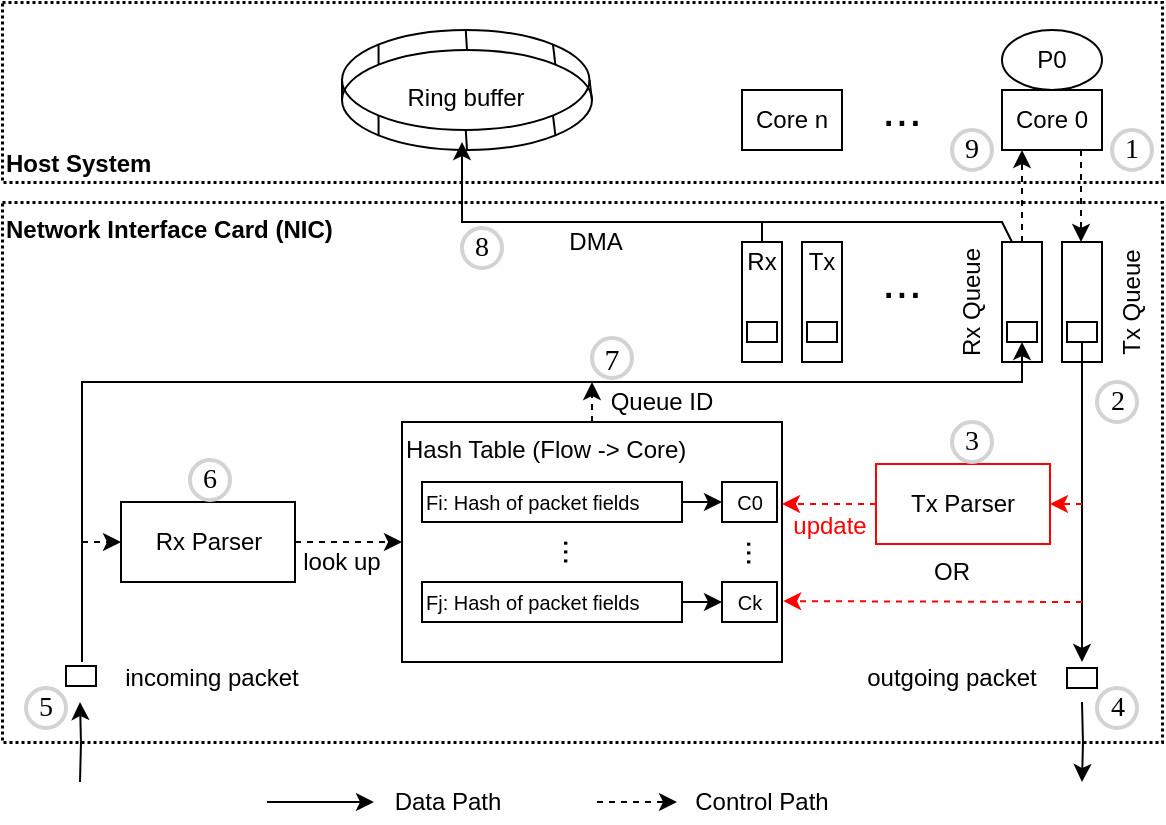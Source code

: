<mxfile version="16.1.4" type="github">
  <diagram id="lbfQmCa6lwjdrvD3shnV" name="Page-1">
    <mxGraphModel dx="1038" dy="521" grid="1" gridSize="10" guides="1" tooltips="1" connect="1" arrows="1" fold="1" page="1" pageScale="1" pageWidth="600" pageHeight="450" math="0" shadow="0">
      <root>
        <mxCell id="0" />
        <mxCell id="1" parent="0" />
        <mxCell id="1WkqQtghBWtEtzldfZGd-91" value="&lt;b&gt;Host System&lt;/b&gt;" style="rounded=0;whiteSpace=wrap;html=1;dashed=1;dashPattern=1 1;strokeWidth=1.5;fillColor=none;verticalAlign=bottom;align=left;" parent="1" vertex="1">
          <mxGeometry x="10" y="20" width="580" height="90" as="geometry" />
        </mxCell>
        <mxCell id="1WkqQtghBWtEtzldfZGd-90" value="&lt;font style=&quot;font-size: 12px&quot;&gt;&lt;b&gt;Network Interface Card (NIC)&lt;/b&gt;&lt;/font&gt;" style="rounded=0;whiteSpace=wrap;html=1;fillColor=none;verticalAlign=top;dashed=1;dashPattern=1 1;strokeWidth=1.5;align=left;" parent="1" vertex="1">
          <mxGeometry x="10" y="120" width="580" height="270" as="geometry" />
        </mxCell>
        <mxCell id="1WkqQtghBWtEtzldfZGd-75" value="" style="ellipse;whiteSpace=wrap;html=1;verticalAlign=top;fillColor=none;" parent="1" vertex="1">
          <mxGeometry x="180" y="44" width="125" height="50" as="geometry" />
        </mxCell>
        <mxCell id="1WkqQtghBWtEtzldfZGd-138" style="edgeStyle=none;rounded=0;orthogonalLoop=1;jettySize=auto;html=1;entryX=0.5;entryY=0;entryDx=0;entryDy=0;fontSize=16;fontColor=#000000;endArrow=classic;endFill=1;strokeColor=#000000;dashed=1;exitX=0.5;exitY=0;exitDx=0;exitDy=0;" parent="1" source="1WkqQtghBWtEtzldfZGd-3" edge="1">
          <mxGeometry relative="1" as="geometry">
            <mxPoint x="520" y="94" as="targetPoint" />
          </mxGeometry>
        </mxCell>
        <mxCell id="1WkqQtghBWtEtzldfZGd-1" value="Core 0" style="rounded=0;whiteSpace=wrap;html=1;" parent="1" vertex="1">
          <mxGeometry x="510" y="64" width="50" height="30" as="geometry" />
        </mxCell>
        <mxCell id="1WkqQtghBWtEtzldfZGd-2" value="P0" style="ellipse;whiteSpace=wrap;html=1;" parent="1" vertex="1">
          <mxGeometry x="510" y="34" width="50" height="30" as="geometry" />
        </mxCell>
        <mxCell id="1WkqQtghBWtEtzldfZGd-135" style="edgeStyle=none;rounded=0;orthogonalLoop=1;jettySize=auto;html=1;exitX=0.25;exitY=0;exitDx=0;exitDy=0;fontSize=16;fontColor=#000000;endArrow=none;endFill=0;strokeColor=#000000;" parent="1" source="1WkqQtghBWtEtzldfZGd-3" edge="1">
          <mxGeometry relative="1" as="geometry">
            <mxPoint x="390" y="130" as="targetPoint" />
            <Array as="points">
              <mxPoint x="510" y="130" />
            </Array>
          </mxGeometry>
        </mxCell>
        <mxCell id="1WkqQtghBWtEtzldfZGd-3" value="" style="rounded=0;whiteSpace=wrap;html=1;fontStyle=0" parent="1" vertex="1">
          <mxGeometry x="510" y="140" width="20" height="60" as="geometry" />
        </mxCell>
        <mxCell id="1WkqQtghBWtEtzldfZGd-4" value="" style="rounded=0;whiteSpace=wrap;html=1;fontStyle=0" parent="1" vertex="1">
          <mxGeometry x="540" y="140" width="20" height="60" as="geometry" />
        </mxCell>
        <mxCell id="1WkqQtghBWtEtzldfZGd-5" value="Rx Queue" style="text;html=1;strokeColor=none;fillColor=none;align=center;verticalAlign=middle;whiteSpace=wrap;rounded=0;rotation=-90;" parent="1" vertex="1">
          <mxGeometry x="460" y="160" width="70" height="20" as="geometry" />
        </mxCell>
        <mxCell id="1WkqQtghBWtEtzldfZGd-6" value="Tx Queue" style="text;html=1;strokeColor=none;fillColor=none;align=center;verticalAlign=middle;whiteSpace=wrap;rounded=0;rotation=-90;" parent="1" vertex="1">
          <mxGeometry x="540" y="160" width="70" height="20" as="geometry" />
        </mxCell>
        <mxCell id="1WkqQtghBWtEtzldfZGd-7" value="" style="rounded=0;whiteSpace=wrap;html=1;" parent="1" vertex="1">
          <mxGeometry x="512.5" y="180" width="15" height="10" as="geometry" />
        </mxCell>
        <mxCell id="1WkqQtghBWtEtzldfZGd-31" style="rounded=0;orthogonalLoop=1;jettySize=auto;html=1;" parent="1" source="1WkqQtghBWtEtzldfZGd-9" edge="1">
          <mxGeometry relative="1" as="geometry">
            <mxPoint x="550" y="350" as="targetPoint" />
            <Array as="points">
              <mxPoint x="550" y="290" />
            </Array>
          </mxGeometry>
        </mxCell>
        <mxCell id="1WkqQtghBWtEtzldfZGd-9" value="" style="rounded=0;whiteSpace=wrap;html=1;" parent="1" vertex="1">
          <mxGeometry x="542.5" y="180" width="15" height="10" as="geometry" />
        </mxCell>
        <mxCell id="1WkqQtghBWtEtzldfZGd-44" style="edgeStyle=none;rounded=0;orthogonalLoop=1;jettySize=auto;html=1;exitX=0.5;exitY=0;exitDx=0;exitDy=0;dashed=1;" parent="1" source="1WkqQtghBWtEtzldfZGd-13" edge="1">
          <mxGeometry relative="1" as="geometry">
            <mxPoint x="305" y="210" as="targetPoint" />
          </mxGeometry>
        </mxCell>
        <mxCell id="1WkqQtghBWtEtzldfZGd-13" value="Hash Table (Flow -&amp;gt; Core)" style="rounded=0;whiteSpace=wrap;html=1;align=left;verticalAlign=top;fontStyle=0" parent="1" vertex="1">
          <mxGeometry x="210" y="230" width="190" height="120" as="geometry" />
        </mxCell>
        <mxCell id="1WkqQtghBWtEtzldfZGd-21" style="edgeStyle=orthogonalEdgeStyle;rounded=0;orthogonalLoop=1;jettySize=auto;html=1;" parent="1" edge="1">
          <mxGeometry relative="1" as="geometry">
            <mxPoint x="550" y="410" as="targetPoint" />
            <mxPoint x="550" y="370" as="sourcePoint" />
          </mxGeometry>
        </mxCell>
        <mxCell id="1WkqQtghBWtEtzldfZGd-22" value="" style="rounded=0;whiteSpace=wrap;html=1;" parent="1" vertex="1">
          <mxGeometry x="542.5" y="353" width="15" height="10" as="geometry" />
        </mxCell>
        <mxCell id="1WkqQtghBWtEtzldfZGd-36" style="edgeStyle=none;rounded=0;orthogonalLoop=1;jettySize=auto;html=1;entryX=1;entryY=0.5;entryDx=0;entryDy=0;dashed=1;strokeColor=#FF0000;" parent="1" target="1WkqQtghBWtEtzldfZGd-23" edge="1">
          <mxGeometry relative="1" as="geometry">
            <mxPoint x="474" y="331" as="targetPoint" />
            <mxPoint x="550" y="271" as="sourcePoint" />
          </mxGeometry>
        </mxCell>
        <mxCell id="1WkqQtghBWtEtzldfZGd-37" style="edgeStyle=none;rounded=0;orthogonalLoop=1;jettySize=auto;html=1;exitX=0;exitY=0.5;exitDx=0;exitDy=0;entryX=1;entryY=0.5;entryDx=0;entryDy=0;dashed=1;strokeColor=#FF0000;" parent="1" source="1WkqQtghBWtEtzldfZGd-23" edge="1">
          <mxGeometry relative="1" as="geometry">
            <mxPoint x="400" y="271" as="targetPoint" />
          </mxGeometry>
        </mxCell>
        <mxCell id="1WkqQtghBWtEtzldfZGd-23" value="Tx Parser" style="rounded=0;whiteSpace=wrap;html=1;strokeColor=#FF0000;fontStyle=0;perimeterSpacing=0;" parent="1" vertex="1">
          <mxGeometry x="447" y="251" width="87" height="40" as="geometry" />
        </mxCell>
        <mxCell id="1WkqQtghBWtEtzldfZGd-34" value="" style="rounded=0;whiteSpace=wrap;html=1;" parent="1" vertex="1">
          <mxGeometry x="42" y="352" width="15" height="10" as="geometry" />
        </mxCell>
        <mxCell id="1WkqQtghBWtEtzldfZGd-42" style="edgeStyle=none;rounded=0;orthogonalLoop=1;jettySize=auto;html=1;dashed=1;entryX=0;entryY=0.5;entryDx=0;entryDy=0;" parent="1" target="1WkqQtghBWtEtzldfZGd-35" edge="1">
          <mxGeometry relative="1" as="geometry">
            <mxPoint x="50" y="290" as="targetPoint" />
            <mxPoint x="50" y="290" as="sourcePoint" />
          </mxGeometry>
        </mxCell>
        <mxCell id="1WkqQtghBWtEtzldfZGd-43" style="edgeStyle=none;rounded=0;orthogonalLoop=1;jettySize=auto;html=1;exitX=1;exitY=0.5;exitDx=0;exitDy=0;entryX=0;entryY=0.5;entryDx=0;entryDy=0;dashed=1;" parent="1" source="1WkqQtghBWtEtzldfZGd-35" target="1WkqQtghBWtEtzldfZGd-13" edge="1">
          <mxGeometry relative="1" as="geometry" />
        </mxCell>
        <mxCell id="1WkqQtghBWtEtzldfZGd-35" value="Rx Parser" style="rounded=0;whiteSpace=wrap;html=1;fontStyle=0" parent="1" vertex="1">
          <mxGeometry x="69.5" y="270" width="87" height="40" as="geometry" />
        </mxCell>
        <mxCell id="1WkqQtghBWtEtzldfZGd-38" style="rounded=0;orthogonalLoop=1;jettySize=auto;html=1;entryX=0.5;entryY=1;entryDx=0;entryDy=0;" parent="1" target="1WkqQtghBWtEtzldfZGd-7" edge="1">
          <mxGeometry relative="1" as="geometry">
            <mxPoint x="50" y="300" as="sourcePoint" />
            <mxPoint x="60" y="370" as="targetPoint" />
            <Array as="points">
              <mxPoint x="50" y="350" />
              <mxPoint x="50" y="210" />
              <mxPoint x="520" y="210" />
            </Array>
          </mxGeometry>
        </mxCell>
        <mxCell id="1WkqQtghBWtEtzldfZGd-41" style="edgeStyle=orthogonalEdgeStyle;rounded=0;orthogonalLoop=1;jettySize=auto;html=1;" parent="1" edge="1">
          <mxGeometry relative="1" as="geometry">
            <mxPoint x="49" y="370" as="targetPoint" />
            <mxPoint x="49" y="410" as="sourcePoint" />
          </mxGeometry>
        </mxCell>
        <mxCell id="1WkqQtghBWtEtzldfZGd-63" value="Core n" style="rounded=0;whiteSpace=wrap;html=1;" parent="1" vertex="1">
          <mxGeometry x="380" y="64" width="50" height="30" as="geometry" />
        </mxCell>
        <mxCell id="1WkqQtghBWtEtzldfZGd-65" value="" style="rounded=0;whiteSpace=wrap;html=1;" parent="1" vertex="1">
          <mxGeometry x="380" y="140" width="20" height="60" as="geometry" />
        </mxCell>
        <mxCell id="1WkqQtghBWtEtzldfZGd-66" value="" style="rounded=0;whiteSpace=wrap;html=1;fontStyle=0" parent="1" vertex="1">
          <mxGeometry x="410" y="140" width="20" height="60" as="geometry" />
        </mxCell>
        <mxCell id="1WkqQtghBWtEtzldfZGd-69" value="" style="rounded=0;whiteSpace=wrap;html=1;" parent="1" vertex="1">
          <mxGeometry x="382.5" y="180" width="15" height="10" as="geometry" />
        </mxCell>
        <mxCell id="1WkqQtghBWtEtzldfZGd-70" value="" style="rounded=0;whiteSpace=wrap;html=1;" parent="1" vertex="1">
          <mxGeometry x="412.5" y="180" width="15" height="10" as="geometry" />
        </mxCell>
        <mxCell id="1WkqQtghBWtEtzldfZGd-71" value="&lt;font style=&quot;font-size: 24px&quot;&gt;...&lt;/font&gt;" style="text;html=1;strokeColor=none;fillColor=none;align=center;verticalAlign=middle;whiteSpace=wrap;rounded=0;" parent="1" vertex="1">
          <mxGeometry x="440" y="64" width="40" height="20" as="geometry" />
        </mxCell>
        <mxCell id="1WkqQtghBWtEtzldfZGd-72" value="&lt;font style=&quot;font-size: 24px&quot;&gt;...&lt;/font&gt;" style="text;html=1;strokeColor=none;fillColor=none;align=center;verticalAlign=middle;whiteSpace=wrap;rounded=0;" parent="1" vertex="1">
          <mxGeometry x="440" y="150" width="40" height="20" as="geometry" />
        </mxCell>
        <mxCell id="1WkqQtghBWtEtzldfZGd-77" style="edgeStyle=none;rounded=0;orthogonalLoop=1;jettySize=auto;html=1;exitX=0.5;exitY=0;exitDx=0;exitDy=0;entryX=0.5;entryY=0;entryDx=0;entryDy=0;endArrow=none;endFill=0;" parent="1" source="1WkqQtghBWtEtzldfZGd-74" target="1WkqQtghBWtEtzldfZGd-75" edge="1">
          <mxGeometry relative="1" as="geometry" />
        </mxCell>
        <mxCell id="1WkqQtghBWtEtzldfZGd-78" style="edgeStyle=none;rounded=0;orthogonalLoop=1;jettySize=auto;html=1;exitX=1;exitY=0;exitDx=0;exitDy=0;entryX=1;entryY=0;entryDx=0;entryDy=0;endArrow=none;endFill=0;" parent="1" source="1WkqQtghBWtEtzldfZGd-74" target="1WkqQtghBWtEtzldfZGd-75" edge="1">
          <mxGeometry relative="1" as="geometry" />
        </mxCell>
        <mxCell id="1WkqQtghBWtEtzldfZGd-79" style="edgeStyle=none;rounded=0;orthogonalLoop=1;jettySize=auto;html=1;exitX=1;exitY=0.5;exitDx=0;exitDy=0;entryX=1;entryY=0.5;entryDx=0;entryDy=0;endArrow=none;endFill=0;" parent="1" source="1WkqQtghBWtEtzldfZGd-74" target="1WkqQtghBWtEtzldfZGd-75" edge="1">
          <mxGeometry relative="1" as="geometry" />
        </mxCell>
        <mxCell id="1WkqQtghBWtEtzldfZGd-80" style="edgeStyle=none;rounded=0;orthogonalLoop=1;jettySize=auto;html=1;exitX=1;exitY=1;exitDx=0;exitDy=0;entryX=1;entryY=1;entryDx=0;entryDy=0;endArrow=none;endFill=0;" parent="1" source="1WkqQtghBWtEtzldfZGd-74" target="1WkqQtghBWtEtzldfZGd-75" edge="1">
          <mxGeometry relative="1" as="geometry" />
        </mxCell>
        <mxCell id="1WkqQtghBWtEtzldfZGd-81" style="edgeStyle=none;rounded=0;orthogonalLoop=1;jettySize=auto;html=1;exitX=0.5;exitY=1;exitDx=0;exitDy=0;entryX=0.5;entryY=1;entryDx=0;entryDy=0;endArrow=none;endFill=0;" parent="1" source="1WkqQtghBWtEtzldfZGd-74" target="1WkqQtghBWtEtzldfZGd-75" edge="1">
          <mxGeometry relative="1" as="geometry" />
        </mxCell>
        <mxCell id="1WkqQtghBWtEtzldfZGd-82" style="edgeStyle=none;rounded=0;orthogonalLoop=1;jettySize=auto;html=1;exitX=0;exitY=1;exitDx=0;exitDy=0;entryX=0;entryY=1;entryDx=0;entryDy=0;endArrow=none;endFill=0;" parent="1" source="1WkqQtghBWtEtzldfZGd-74" target="1WkqQtghBWtEtzldfZGd-75" edge="1">
          <mxGeometry relative="1" as="geometry" />
        </mxCell>
        <mxCell id="1WkqQtghBWtEtzldfZGd-83" style="edgeStyle=none;rounded=0;orthogonalLoop=1;jettySize=auto;html=1;exitX=0;exitY=0.5;exitDx=0;exitDy=0;entryX=0;entryY=0.5;entryDx=0;entryDy=0;endArrow=none;endFill=0;" parent="1" source="1WkqQtghBWtEtzldfZGd-74" target="1WkqQtghBWtEtzldfZGd-75" edge="1">
          <mxGeometry relative="1" as="geometry" />
        </mxCell>
        <mxCell id="1WkqQtghBWtEtzldfZGd-84" style="edgeStyle=none;rounded=0;orthogonalLoop=1;jettySize=auto;html=1;exitX=0;exitY=0;exitDx=0;exitDy=0;entryX=0;entryY=0;entryDx=0;entryDy=0;endArrow=none;endFill=0;" parent="1" source="1WkqQtghBWtEtzldfZGd-74" target="1WkqQtghBWtEtzldfZGd-75" edge="1">
          <mxGeometry relative="1" as="geometry" />
        </mxCell>
        <mxCell id="1WkqQtghBWtEtzldfZGd-74" value="" style="ellipse;whiteSpace=wrap;html=1;fillColor=none;verticalAlign=top;" parent="1" vertex="1">
          <mxGeometry x="180" y="34" width="123.75" height="50" as="geometry" />
        </mxCell>
        <mxCell id="1WkqQtghBWtEtzldfZGd-85" value="Ring buffer" style="text;html=1;strokeColor=none;fillColor=none;align=center;verticalAlign=middle;whiteSpace=wrap;rounded=0;" parent="1" vertex="1">
          <mxGeometry x="207" y="58" width="70" height="20" as="geometry" />
        </mxCell>
        <mxCell id="1WkqQtghBWtEtzldfZGd-86" value="Tx" style="text;html=1;strokeColor=none;fillColor=none;align=center;verticalAlign=middle;whiteSpace=wrap;rounded=0;" parent="1" vertex="1">
          <mxGeometry x="400" y="140" width="40" height="20" as="geometry" />
        </mxCell>
        <mxCell id="1WkqQtghBWtEtzldfZGd-88" style="edgeStyle=none;rounded=0;orthogonalLoop=1;jettySize=auto;html=1;exitX=0.5;exitY=0;exitDx=0;exitDy=0;endArrow=classic;endFill=1;" parent="1" source="1WkqQtghBWtEtzldfZGd-87" edge="1">
          <mxGeometry relative="1" as="geometry">
            <mxPoint x="240" y="90" as="targetPoint" />
            <Array as="points">
              <mxPoint x="390" y="130" />
              <mxPoint x="240" y="130" />
            </Array>
          </mxGeometry>
        </mxCell>
        <mxCell id="1WkqQtghBWtEtzldfZGd-87" value="Rx" style="text;html=1;strokeColor=none;fillColor=none;align=center;verticalAlign=middle;whiteSpace=wrap;rounded=0;fontStyle=0" parent="1" vertex="1">
          <mxGeometry x="370" y="140" width="40" height="20" as="geometry" />
        </mxCell>
        <mxCell id="1WkqQtghBWtEtzldfZGd-100" style="edgeStyle=none;rounded=0;orthogonalLoop=1;jettySize=auto;html=1;exitX=1;exitY=0.5;exitDx=0;exitDy=0;entryX=0;entryY=0.5;entryDx=0;entryDy=0;fontSize=10;endArrow=classic;endFill=1;" parent="1" source="1WkqQtghBWtEtzldfZGd-92" target="1WkqQtghBWtEtzldfZGd-94" edge="1">
          <mxGeometry relative="1" as="geometry" />
        </mxCell>
        <mxCell id="1WkqQtghBWtEtzldfZGd-92" value="&lt;font style=&quot;font-size: 10px&quot;&gt;Fi: Hash of packet fields&lt;/font&gt;" style="rounded=0;whiteSpace=wrap;html=1;strokeWidth=1;fillColor=none;align=left;verticalAlign=middle;" parent="1" vertex="1">
          <mxGeometry x="220" y="260" width="130" height="20" as="geometry" />
        </mxCell>
        <mxCell id="1WkqQtghBWtEtzldfZGd-94" value="C0" style="rounded=0;whiteSpace=wrap;html=1;strokeWidth=1;fillColor=none;align=center;verticalAlign=middle;fontSize=10;" parent="1" vertex="1">
          <mxGeometry x="370" y="260" width="27.5" height="20" as="geometry" />
        </mxCell>
        <mxCell id="1WkqQtghBWtEtzldfZGd-95" value="Ck" style="rounded=0;whiteSpace=wrap;html=1;strokeWidth=1;fillColor=none;align=center;verticalAlign=middle;fontSize=10;" parent="1" vertex="1">
          <mxGeometry x="370" y="310" width="27.5" height="20" as="geometry" />
        </mxCell>
        <mxCell id="1WkqQtghBWtEtzldfZGd-96" value="incoming packet" style="text;html=1;strokeColor=none;fillColor=none;align=center;verticalAlign=middle;whiteSpace=wrap;rounded=0;" parent="1" vertex="1">
          <mxGeometry x="70" y="348" width="90" height="20" as="geometry" />
        </mxCell>
        <mxCell id="1WkqQtghBWtEtzldfZGd-97" value="outgoing packet" style="text;html=1;strokeColor=none;fillColor=none;align=center;verticalAlign=middle;whiteSpace=wrap;rounded=0;" parent="1" vertex="1">
          <mxGeometry x="440" y="348" width="90" height="20" as="geometry" />
        </mxCell>
        <mxCell id="1WkqQtghBWtEtzldfZGd-101" style="edgeStyle=none;rounded=0;orthogonalLoop=1;jettySize=auto;html=1;exitX=1;exitY=0.5;exitDx=0;exitDy=0;entryX=0;entryY=0.5;entryDx=0;entryDy=0;fontSize=10;endArrow=classic;endFill=1;strokeColor=#000000;" parent="1" source="1WkqQtghBWtEtzldfZGd-99" target="1WkqQtghBWtEtzldfZGd-95" edge="1">
          <mxGeometry relative="1" as="geometry" />
        </mxCell>
        <mxCell id="1WkqQtghBWtEtzldfZGd-99" value="&lt;font style=&quot;font-size: 10px&quot;&gt;Fj: Hash of packet fields&lt;/font&gt;" style="rounded=0;whiteSpace=wrap;html=1;strokeWidth=1;fillColor=none;align=left;verticalAlign=middle;" parent="1" vertex="1">
          <mxGeometry x="220" y="310" width="130" height="20" as="geometry" />
        </mxCell>
        <mxCell id="1WkqQtghBWtEtzldfZGd-102" value="&lt;font style=&quot;font-size: 16px;&quot;&gt;...&lt;/font&gt;" style="text;html=1;strokeColor=none;fillColor=none;align=center;verticalAlign=middle;whiteSpace=wrap;rounded=0;rotation=90;fontSize=16;" parent="1" vertex="1">
          <mxGeometry x="277" y="285" width="40" height="20" as="geometry" />
        </mxCell>
        <mxCell id="1WkqQtghBWtEtzldfZGd-103" value="&lt;font style=&quot;font-size: 16px;&quot;&gt;...&lt;/font&gt;" style="text;html=1;strokeColor=none;fillColor=none;align=center;verticalAlign=middle;whiteSpace=wrap;rounded=0;rotation=90;fontSize=16;" parent="1" vertex="1">
          <mxGeometry x="368.5" y="285" width="40" height="20" as="geometry" />
        </mxCell>
        <mxCell id="1WkqQtghBWtEtzldfZGd-104" value="1" style="ellipse;whiteSpace=wrap;html=1;aspect=fixed;strokeWidth=2;fontFamily=Tahoma;spacingBottom=0;spacingRight=0;strokeColor=#d3d3d3;fontSize=14;fillColor=none;align=center;verticalAlign=middle;spacingLeft=0;spacing=0;" parent="1" vertex="1">
          <mxGeometry x="565" y="84" width="20" height="20" as="geometry" />
        </mxCell>
        <mxCell id="1WkqQtghBWtEtzldfZGd-105" value="2" style="ellipse;whiteSpace=wrap;html=1;aspect=fixed;strokeWidth=2;fontFamily=Tahoma;spacingBottom=0;spacingRight=0;strokeColor=#d3d3d3;fontSize=14;fillColor=none;align=center;verticalAlign=middle;spacingLeft=0;spacing=0;" parent="1" vertex="1">
          <mxGeometry x="557.5" y="210" width="20" height="20" as="geometry" />
        </mxCell>
        <mxCell id="1WkqQtghBWtEtzldfZGd-108" value="4" style="ellipse;whiteSpace=wrap;html=1;aspect=fixed;strokeWidth=2;fontFamily=Tahoma;spacingBottom=0;spacingRight=0;strokeColor=#d3d3d3;fontSize=14;fillColor=none;align=center;verticalAlign=middle;spacing=0;" parent="1" vertex="1">
          <mxGeometry x="557.5" y="363" width="20" height="20" as="geometry" />
        </mxCell>
        <mxCell id="1WkqQtghBWtEtzldfZGd-109" value="5" style="ellipse;whiteSpace=wrap;html=1;aspect=fixed;strokeWidth=2;fontFamily=Tahoma;spacingBottom=0;spacingRight=0;strokeColor=#d3d3d3;fontSize=14;fillColor=none;align=center;verticalAlign=middle;spacing=0;" parent="1" vertex="1">
          <mxGeometry x="22" y="363" width="20" height="20" as="geometry" />
        </mxCell>
        <mxCell id="1WkqQtghBWtEtzldfZGd-110" value="6" style="ellipse;whiteSpace=wrap;html=1;aspect=fixed;strokeWidth=2;fontFamily=Tahoma;spacingBottom=0;spacingRight=0;strokeColor=#d3d3d3;fontSize=14;fillColor=none;align=center;verticalAlign=middle;spacing=0;" parent="1" vertex="1">
          <mxGeometry x="104" y="249" width="20" height="20" as="geometry" />
        </mxCell>
        <mxCell id="1WkqQtghBWtEtzldfZGd-111" value="7" style="ellipse;whiteSpace=wrap;html=1;aspect=fixed;strokeWidth=2;fontFamily=Tahoma;spacingBottom=0;spacingRight=0;strokeColor=#d3d3d3;fontSize=15;fillColor=none;align=center;verticalAlign=middle;spacing=0;" parent="1" vertex="1">
          <mxGeometry x="305" y="188" width="20" height="20" as="geometry" />
        </mxCell>
        <mxCell id="1WkqQtghBWtEtzldfZGd-116" value="3" style="ellipse;whiteSpace=wrap;html=1;aspect=fixed;strokeWidth=2;fontFamily=Tahoma;spacingBottom=0;spacingRight=0;strokeColor=#d3d3d3;fontSize=14;fillColor=none;align=center;verticalAlign=middle;spacing=0;" parent="1" vertex="1">
          <mxGeometry x="485" y="230" width="20" height="20" as="geometry" />
        </mxCell>
        <mxCell id="1WkqQtghBWtEtzldfZGd-118" value="8" style="ellipse;whiteSpace=wrap;html=1;aspect=fixed;strokeWidth=2;fontFamily=Tahoma;spacingBottom=0;spacingRight=0;strokeColor=#d3d3d3;fontSize=14;fillColor=none;align=center;verticalAlign=middle;horizontal=1;spacing=0;" parent="1" vertex="1">
          <mxGeometry x="240" y="133" width="20" height="20" as="geometry" />
        </mxCell>
        <mxCell id="1WkqQtghBWtEtzldfZGd-119" style="edgeStyle=orthogonalEdgeStyle;rounded=0;orthogonalLoop=1;jettySize=auto;html=1;" parent="1" edge="1">
          <mxGeometry relative="1" as="geometry">
            <mxPoint x="196" y="420" as="targetPoint" />
            <mxPoint x="142.5" y="420" as="sourcePoint" />
          </mxGeometry>
        </mxCell>
        <mxCell id="1WkqQtghBWtEtzldfZGd-120" style="edgeStyle=none;rounded=0;orthogonalLoop=1;jettySize=auto;html=1;dashed=1;entryX=0;entryY=0.5;entryDx=0;entryDy=0;" parent="1" edge="1">
          <mxGeometry relative="1" as="geometry">
            <mxPoint x="347.5" y="420" as="targetPoint" />
            <mxPoint x="307.5" y="420" as="sourcePoint" />
          </mxGeometry>
        </mxCell>
        <mxCell id="1WkqQtghBWtEtzldfZGd-121" value="Data Path" style="text;html=1;strokeColor=none;fillColor=none;align=center;verticalAlign=middle;whiteSpace=wrap;rounded=0;fontSize=12;" parent="1" vertex="1">
          <mxGeometry x="192.5" y="410" width="80" height="20" as="geometry" />
        </mxCell>
        <mxCell id="1WkqQtghBWtEtzldfZGd-122" value="Control Path" style="text;html=1;strokeColor=none;fillColor=none;align=center;verticalAlign=middle;whiteSpace=wrap;rounded=0;fontSize=12;" parent="1" vertex="1">
          <mxGeometry x="350" y="410" width="80" height="20" as="geometry" />
        </mxCell>
        <mxCell id="1WkqQtghBWtEtzldfZGd-127" value="look up" style="text;html=1;strokeColor=none;fillColor=none;align=center;verticalAlign=middle;whiteSpace=wrap;rounded=0;fontSize=12;" parent="1" vertex="1">
          <mxGeometry x="150" y="290" width="60" height="20" as="geometry" />
        </mxCell>
        <mxCell id="1WkqQtghBWtEtzldfZGd-128" value="update" style="text;html=1;strokeColor=none;fillColor=none;align=center;verticalAlign=middle;whiteSpace=wrap;rounded=0;fontSize=12;fontColor=#FF0000;" parent="1" vertex="1">
          <mxGeometry x="394" y="272" width="60" height="20" as="geometry" />
        </mxCell>
        <mxCell id="1WkqQtghBWtEtzldfZGd-130" value="Queue ID" style="text;html=1;strokeColor=none;fillColor=none;align=center;verticalAlign=middle;whiteSpace=wrap;rounded=0;fontSize=12;" parent="1" vertex="1">
          <mxGeometry x="310" y="210" width="60" height="20" as="geometry" />
        </mxCell>
        <mxCell id="1WkqQtghBWtEtzldfZGd-131" value="DMA" style="text;html=1;strokeColor=none;fillColor=none;align=center;verticalAlign=middle;whiteSpace=wrap;rounded=0;fontSize=12;" parent="1" vertex="1">
          <mxGeometry x="277" y="130" width="60" height="20" as="geometry" />
        </mxCell>
        <mxCell id="1WkqQtghBWtEtzldfZGd-132" value="9" style="ellipse;whiteSpace=wrap;html=1;aspect=fixed;strokeWidth=2;fontFamily=Tahoma;spacingBottom=0;spacingRight=0;strokeColor=#d3d3d3;fontSize=14;fillColor=none;align=center;verticalAlign=middle;labelPosition=center;verticalLabelPosition=middle;spacing=0;spacingLeft=0;" parent="1" vertex="1">
          <mxGeometry x="485" y="84" width="20" height="20" as="geometry" />
        </mxCell>
        <mxCell id="1WkqQtghBWtEtzldfZGd-140" style="edgeStyle=none;rounded=0;orthogonalLoop=1;jettySize=auto;html=1;entryX=0.5;entryY=0;entryDx=0;entryDy=0;fontSize=16;fontColor=#000000;endArrow=classic;endFill=1;strokeColor=#000000;dashed=1;exitX=0.5;exitY=0;exitDx=0;exitDy=0;" parent="1" edge="1">
          <mxGeometry relative="1" as="geometry">
            <mxPoint x="549.5" y="94" as="sourcePoint" />
            <mxPoint x="549.5" y="140" as="targetPoint" />
          </mxGeometry>
        </mxCell>
        <mxCell id="1WkqQtghBWtEtzldfZGd-143" style="edgeStyle=none;rounded=0;orthogonalLoop=1;jettySize=auto;html=1;dashed=1;strokeColor=#FF0000;entryX=1.003;entryY=0.563;entryDx=0;entryDy=0;entryPerimeter=0;" parent="1" edge="1">
          <mxGeometry relative="1" as="geometry">
            <mxPoint x="400.57" y="319.56" as="targetPoint" />
            <mxPoint x="550" y="320" as="sourcePoint" />
          </mxGeometry>
        </mxCell>
        <mxCell id="1WkqQtghBWtEtzldfZGd-144" value="&lt;font style=&quot;font-size: 12px;&quot;&gt;OR&lt;/font&gt;" style="text;html=1;strokeColor=none;fillColor=none;align=center;verticalAlign=middle;whiteSpace=wrap;rounded=0;fontSize=12;fontColor=#000000;" parent="1" vertex="1">
          <mxGeometry x="465" y="295" width="40" height="20" as="geometry" />
        </mxCell>
      </root>
    </mxGraphModel>
  </diagram>
</mxfile>
